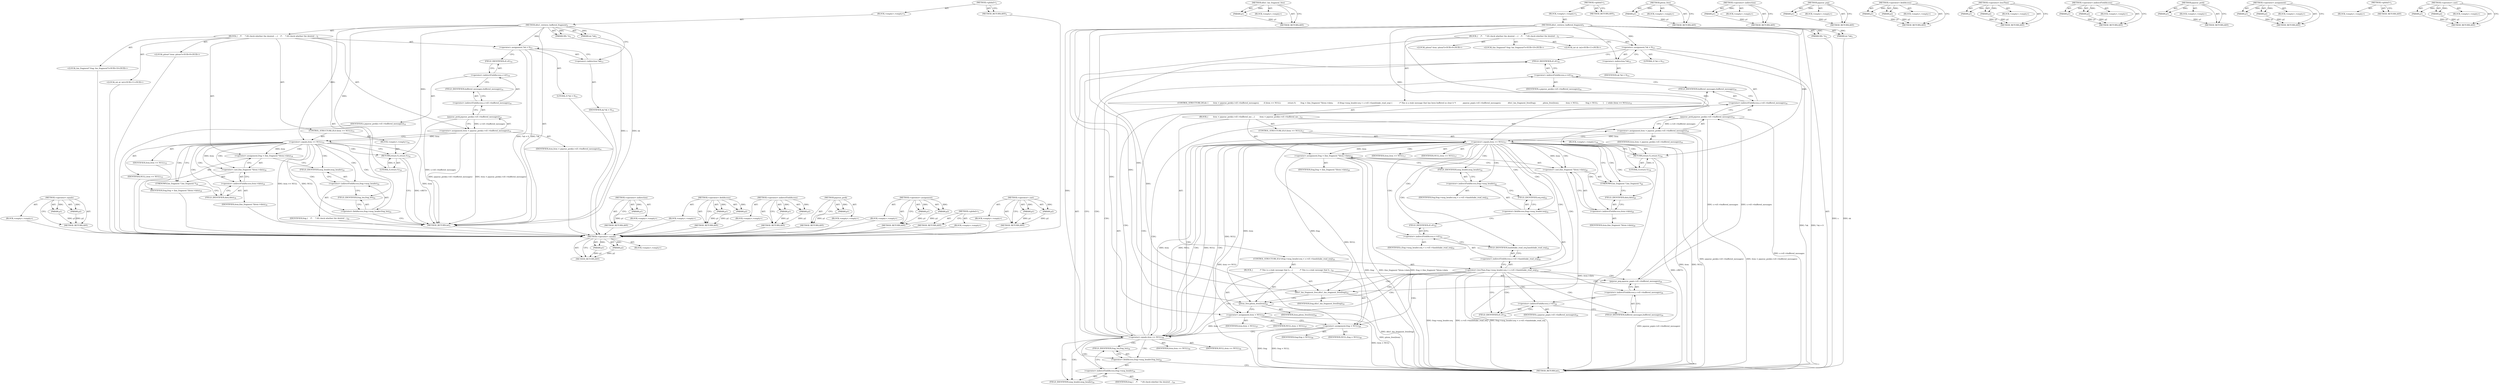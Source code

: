 digraph "&lt;operator&gt;.cast" {
vulnerable_89 [label=<(METHOD,&lt;operator&gt;.equals)>];
vulnerable_90 [label=<(PARAM,p1)>];
vulnerable_91 [label=<(PARAM,p2)>];
vulnerable_92 [label=<(BLOCK,&lt;empty&gt;,&lt;empty&gt;)>];
vulnerable_93 [label=<(METHOD_RETURN,ANY)>];
vulnerable_6 [label=<(METHOD,&lt;global&gt;)<SUB>1</SUB>>];
vulnerable_7 [label=<(BLOCK,&lt;empty&gt;,&lt;empty&gt;)<SUB>1</SUB>>];
vulnerable_8 [label=<(METHOD,dtls1_retrieve_buffered_fragment)<SUB>1</SUB>>];
vulnerable_9 [label=<(PARAM,SSL *s)<SUB>1</SUB>>];
vulnerable_10 [label=<(PARAM,int *ok)<SUB>1</SUB>>];
vulnerable_11 [label=<(BLOCK,{
    /*-
     * (0) check whether the desired ...,{
    /*-
     * (0) check whether the desired ...)<SUB>2</SUB>>];
vulnerable_12 [label="<(LOCAL,pitem* item: pitem*)<SUB>9</SUB>>"];
vulnerable_13 [label="<(LOCAL,hm_fragment* frag: hm_fragment*)<SUB>10</SUB>>"];
vulnerable_14 [label="<(LOCAL,int al: int)<SUB>11</SUB>>"];
vulnerable_15 [label=<(&lt;operator&gt;.assignment,*ok = 0)<SUB>13</SUB>>];
vulnerable_16 [label=<(&lt;operator&gt;.indirection,*ok)<SUB>13</SUB>>];
vulnerable_17 [label=<(IDENTIFIER,ok,*ok = 0)<SUB>13</SUB>>];
vulnerable_18 [label=<(LITERAL,0,*ok = 0)<SUB>13</SUB>>];
vulnerable_19 [label=<(&lt;operator&gt;.assignment,item = pqueue_peek(s-&gt;d1-&gt;buffered_messages))<SUB>14</SUB>>];
vulnerable_20 [label=<(IDENTIFIER,item,item = pqueue_peek(s-&gt;d1-&gt;buffered_messages))<SUB>14</SUB>>];
vulnerable_21 [label=<(pqueue_peek,pqueue_peek(s-&gt;d1-&gt;buffered_messages))<SUB>14</SUB>>];
vulnerable_22 [label=<(&lt;operator&gt;.indirectFieldAccess,s-&gt;d1-&gt;buffered_messages)<SUB>14</SUB>>];
vulnerable_23 [label=<(&lt;operator&gt;.indirectFieldAccess,s-&gt;d1)<SUB>14</SUB>>];
vulnerable_24 [label=<(IDENTIFIER,s,pqueue_peek(s-&gt;d1-&gt;buffered_messages))<SUB>14</SUB>>];
vulnerable_25 [label=<(FIELD_IDENTIFIER,d1,d1)<SUB>14</SUB>>];
vulnerable_26 [label=<(FIELD_IDENTIFIER,buffered_messages,buffered_messages)<SUB>14</SUB>>];
vulnerable_27 [label=<(CONTROL_STRUCTURE,IF,if (item == NULL))<SUB>15</SUB>>];
vulnerable_28 [label=<(&lt;operator&gt;.equals,item == NULL)<SUB>15</SUB>>];
vulnerable_29 [label=<(IDENTIFIER,item,item == NULL)<SUB>15</SUB>>];
vulnerable_30 [label=<(IDENTIFIER,NULL,item == NULL)<SUB>15</SUB>>];
vulnerable_31 [label=<(BLOCK,&lt;empty&gt;,&lt;empty&gt;)<SUB>16</SUB>>];
vulnerable_32 [label=<(RETURN,return 0;,return 0;)<SUB>16</SUB>>];
vulnerable_33 [label=<(LITERAL,0,return 0;)<SUB>16</SUB>>];
vulnerable_34 [label=<(&lt;operator&gt;.assignment,frag = (hm_fragment *)item-&gt;data)<SUB>18</SUB>>];
vulnerable_35 [label=<(IDENTIFIER,frag,frag = (hm_fragment *)item-&gt;data)<SUB>18</SUB>>];
vulnerable_36 [label=<(&lt;operator&gt;.cast,(hm_fragment *)item-&gt;data)<SUB>18</SUB>>];
vulnerable_37 [label=<(UNKNOWN,hm_fragment *,hm_fragment *)<SUB>18</SUB>>];
vulnerable_38 [label=<(&lt;operator&gt;.indirectFieldAccess,item-&gt;data)<SUB>18</SUB>>];
vulnerable_39 [label=<(IDENTIFIER,item,(hm_fragment *)item-&gt;data)<SUB>18</SUB>>];
vulnerable_40 [label=<(FIELD_IDENTIFIER,data,data)<SUB>18</SUB>>];
vulnerable_41 [label=<(&lt;operator&gt;.fieldAccess,frag-&gt;msg_header.frag_len)<SUB>22</SUB>>];
vulnerable_42 [label=<(&lt;operator&gt;.indirectFieldAccess,frag-&gt;msg_header)<SUB>22</SUB>>];
vulnerable_43 [label=<(IDENTIFIER,frag,{
    /*-
     * (0) check whether the desired ...)<SUB>22</SUB>>];
vulnerable_44 [label=<(FIELD_IDENTIFIER,msg_header,msg_header)<SUB>22</SUB>>];
vulnerable_45 [label=<(FIELD_IDENTIFIER,frag_len,frag_len)<SUB>22</SUB>>];
vulnerable_46 [label=<(METHOD_RETURN,int)<SUB>1</SUB>>];
vulnerable_48 [label=<(METHOD_RETURN,ANY)<SUB>1</SUB>>];
vulnerable_76 [label=<(METHOD,&lt;operator&gt;.indirection)>];
vulnerable_77 [label=<(PARAM,p1)>];
vulnerable_78 [label=<(BLOCK,&lt;empty&gt;,&lt;empty&gt;)>];
vulnerable_79 [label=<(METHOD_RETURN,ANY)>];
vulnerable_99 [label=<(METHOD,&lt;operator&gt;.fieldAccess)>];
vulnerable_100 [label=<(PARAM,p1)>];
vulnerable_101 [label=<(PARAM,p2)>];
vulnerable_102 [label=<(BLOCK,&lt;empty&gt;,&lt;empty&gt;)>];
vulnerable_103 [label=<(METHOD_RETURN,ANY)>];
vulnerable_84 [label=<(METHOD,&lt;operator&gt;.indirectFieldAccess)>];
vulnerable_85 [label=<(PARAM,p1)>];
vulnerable_86 [label=<(PARAM,p2)>];
vulnerable_87 [label=<(BLOCK,&lt;empty&gt;,&lt;empty&gt;)>];
vulnerable_88 [label=<(METHOD_RETURN,ANY)>];
vulnerable_80 [label=<(METHOD,pqueue_peek)>];
vulnerable_81 [label=<(PARAM,p1)>];
vulnerable_82 [label=<(BLOCK,&lt;empty&gt;,&lt;empty&gt;)>];
vulnerable_83 [label=<(METHOD_RETURN,ANY)>];
vulnerable_71 [label=<(METHOD,&lt;operator&gt;.assignment)>];
vulnerable_72 [label=<(PARAM,p1)>];
vulnerable_73 [label=<(PARAM,p2)>];
vulnerable_74 [label=<(BLOCK,&lt;empty&gt;,&lt;empty&gt;)>];
vulnerable_75 [label=<(METHOD_RETURN,ANY)>];
vulnerable_65 [label=<(METHOD,&lt;global&gt;)<SUB>1</SUB>>];
vulnerable_66 [label=<(BLOCK,&lt;empty&gt;,&lt;empty&gt;)>];
vulnerable_67 [label=<(METHOD_RETURN,ANY)>];
vulnerable_94 [label=<(METHOD,&lt;operator&gt;.cast)>];
vulnerable_95 [label=<(PARAM,p1)>];
vulnerable_96 [label=<(PARAM,p2)>];
vulnerable_97 [label=<(BLOCK,&lt;empty&gt;,&lt;empty&gt;)>];
vulnerable_98 [label=<(METHOD_RETURN,ANY)>];
fixed_123 [label=<(METHOD,&lt;operator&gt;.equals)>];
fixed_124 [label=<(PARAM,p1)>];
fixed_125 [label=<(PARAM,p2)>];
fixed_126 [label=<(BLOCK,&lt;empty&gt;,&lt;empty&gt;)>];
fixed_127 [label=<(METHOD_RETURN,ANY)>];
fixed_147 [label=<(METHOD,dtls1_hm_fragment_free)>];
fixed_148 [label=<(PARAM,p1)>];
fixed_149 [label=<(BLOCK,&lt;empty&gt;,&lt;empty&gt;)>];
fixed_150 [label=<(METHOD_RETURN,ANY)>];
fixed_6 [label=<(METHOD,&lt;global&gt;)<SUB>1</SUB>>];
fixed_7 [label=<(BLOCK,&lt;empty&gt;,&lt;empty&gt;)<SUB>1</SUB>>];
fixed_8 [label=<(METHOD,dtls1_retrieve_buffered_fragment)<SUB>1</SUB>>];
fixed_9 [label=<(PARAM,SSL *s)<SUB>1</SUB>>];
fixed_10 [label=<(PARAM,int *ok)<SUB>1</SUB>>];
fixed_11 [label=<(BLOCK,{
    /*-
     * (0) check whether the desired ...,{
    /*-
     * (0) check whether the desired ...)<SUB>2</SUB>>];
fixed_12 [label="<(LOCAL,pitem* item: pitem*)<SUB>9</SUB>>"];
fixed_13 [label="<(LOCAL,hm_fragment* frag: hm_fragment*)<SUB>10</SUB>>"];
fixed_14 [label="<(LOCAL,int al: int)<SUB>11</SUB>>"];
fixed_15 [label=<(&lt;operator&gt;.assignment,*ok = 0)<SUB>13</SUB>>];
fixed_16 [label=<(&lt;operator&gt;.indirection,*ok)<SUB>13</SUB>>];
fixed_17 [label=<(IDENTIFIER,ok,*ok = 0)<SUB>13</SUB>>];
fixed_18 [label=<(LITERAL,0,*ok = 0)<SUB>13</SUB>>];
fixed_19 [label=<(CONTROL_STRUCTURE,DO,do {
        item = pqueue_peek(s-&gt;d1-&gt;buffered_messages);
        if (item == NULL)
            return 0;

        frag = (hm_fragment *)item-&gt;data;

        if (frag-&gt;msg_header.seq &lt; s-&gt;d1-&gt;handshake_read_seq) {
            /* This is a stale message that has been buffered so clear it */
            pqueue_pop(s-&gt;d1-&gt;buffered_messages);
            dtls1_hm_fragment_free(frag);
            pitem_free(item);
            item = NULL;
            frag = NULL;
        }
    } while (item == NULL);)<SUB>15</SUB>>];
fixed_20 [label=<(BLOCK,{
        item = pqueue_peek(s-&gt;d1-&gt;buffered_me...,{
        item = pqueue_peek(s-&gt;d1-&gt;buffered_me...)<SUB>15</SUB>>];
fixed_21 [label=<(&lt;operator&gt;.assignment,item = pqueue_peek(s-&gt;d1-&gt;buffered_messages))<SUB>16</SUB>>];
fixed_22 [label=<(IDENTIFIER,item,item = pqueue_peek(s-&gt;d1-&gt;buffered_messages))<SUB>16</SUB>>];
fixed_23 [label=<(pqueue_peek,pqueue_peek(s-&gt;d1-&gt;buffered_messages))<SUB>16</SUB>>];
fixed_24 [label=<(&lt;operator&gt;.indirectFieldAccess,s-&gt;d1-&gt;buffered_messages)<SUB>16</SUB>>];
fixed_25 [label=<(&lt;operator&gt;.indirectFieldAccess,s-&gt;d1)<SUB>16</SUB>>];
fixed_26 [label=<(IDENTIFIER,s,pqueue_peek(s-&gt;d1-&gt;buffered_messages))<SUB>16</SUB>>];
fixed_27 [label=<(FIELD_IDENTIFIER,d1,d1)<SUB>16</SUB>>];
fixed_28 [label=<(FIELD_IDENTIFIER,buffered_messages,buffered_messages)<SUB>16</SUB>>];
fixed_29 [label=<(CONTROL_STRUCTURE,IF,if (item == NULL))<SUB>17</SUB>>];
fixed_30 [label=<(&lt;operator&gt;.equals,item == NULL)<SUB>17</SUB>>];
fixed_31 [label=<(IDENTIFIER,item,item == NULL)<SUB>17</SUB>>];
fixed_32 [label=<(IDENTIFIER,NULL,item == NULL)<SUB>17</SUB>>];
fixed_33 [label=<(BLOCK,&lt;empty&gt;,&lt;empty&gt;)<SUB>18</SUB>>];
fixed_34 [label=<(RETURN,return 0;,return 0;)<SUB>18</SUB>>];
fixed_35 [label=<(LITERAL,0,return 0;)<SUB>18</SUB>>];
fixed_36 [label=<(&lt;operator&gt;.assignment,frag = (hm_fragment *)item-&gt;data)<SUB>20</SUB>>];
fixed_37 [label=<(IDENTIFIER,frag,frag = (hm_fragment *)item-&gt;data)<SUB>20</SUB>>];
fixed_38 [label=<(&lt;operator&gt;.cast,(hm_fragment *)item-&gt;data)<SUB>20</SUB>>];
fixed_39 [label=<(UNKNOWN,hm_fragment *,hm_fragment *)<SUB>20</SUB>>];
fixed_40 [label=<(&lt;operator&gt;.indirectFieldAccess,item-&gt;data)<SUB>20</SUB>>];
fixed_41 [label=<(IDENTIFIER,item,(hm_fragment *)item-&gt;data)<SUB>20</SUB>>];
fixed_42 [label=<(FIELD_IDENTIFIER,data,data)<SUB>20</SUB>>];
fixed_43 [label=<(CONTROL_STRUCTURE,IF,if (frag-&gt;msg_header.seq &lt; s-&gt;d1-&gt;handshake_read_seq))<SUB>22</SUB>>];
fixed_44 [label=<(&lt;operator&gt;.lessThan,frag-&gt;msg_header.seq &lt; s-&gt;d1-&gt;handshake_read_seq)<SUB>22</SUB>>];
fixed_45 [label=<(&lt;operator&gt;.fieldAccess,frag-&gt;msg_header.seq)<SUB>22</SUB>>];
fixed_46 [label=<(&lt;operator&gt;.indirectFieldAccess,frag-&gt;msg_header)<SUB>22</SUB>>];
fixed_47 [label=<(IDENTIFIER,frag,frag-&gt;msg_header.seq &lt; s-&gt;d1-&gt;handshake_read_seq)<SUB>22</SUB>>];
fixed_48 [label=<(FIELD_IDENTIFIER,msg_header,msg_header)<SUB>22</SUB>>];
fixed_49 [label=<(FIELD_IDENTIFIER,seq,seq)<SUB>22</SUB>>];
fixed_50 [label=<(&lt;operator&gt;.indirectFieldAccess,s-&gt;d1-&gt;handshake_read_seq)<SUB>22</SUB>>];
fixed_51 [label=<(&lt;operator&gt;.indirectFieldAccess,s-&gt;d1)<SUB>22</SUB>>];
fixed_52 [label=<(IDENTIFIER,s,frag-&gt;msg_header.seq &lt; s-&gt;d1-&gt;handshake_read_seq)<SUB>22</SUB>>];
fixed_53 [label=<(FIELD_IDENTIFIER,d1,d1)<SUB>22</SUB>>];
fixed_54 [label=<(FIELD_IDENTIFIER,handshake_read_seq,handshake_read_seq)<SUB>22</SUB>>];
fixed_55 [label=<(BLOCK,{
            /* This is a stale message that h...,{
            /* This is a stale message that h...)<SUB>22</SUB>>];
fixed_56 [label=<(pqueue_pop,pqueue_pop(s-&gt;d1-&gt;buffered_messages))<SUB>24</SUB>>];
fixed_57 [label=<(&lt;operator&gt;.indirectFieldAccess,s-&gt;d1-&gt;buffered_messages)<SUB>24</SUB>>];
fixed_58 [label=<(&lt;operator&gt;.indirectFieldAccess,s-&gt;d1)<SUB>24</SUB>>];
fixed_59 [label=<(IDENTIFIER,s,pqueue_pop(s-&gt;d1-&gt;buffered_messages))<SUB>24</SUB>>];
fixed_60 [label=<(FIELD_IDENTIFIER,d1,d1)<SUB>24</SUB>>];
fixed_61 [label=<(FIELD_IDENTIFIER,buffered_messages,buffered_messages)<SUB>24</SUB>>];
fixed_62 [label=<(dtls1_hm_fragment_free,dtls1_hm_fragment_free(frag))<SUB>25</SUB>>];
fixed_63 [label=<(IDENTIFIER,frag,dtls1_hm_fragment_free(frag))<SUB>25</SUB>>];
fixed_64 [label=<(pitem_free,pitem_free(item))<SUB>26</SUB>>];
fixed_65 [label=<(IDENTIFIER,item,pitem_free(item))<SUB>26</SUB>>];
fixed_66 [label=<(&lt;operator&gt;.assignment,item = NULL)<SUB>27</SUB>>];
fixed_67 [label=<(IDENTIFIER,item,item = NULL)<SUB>27</SUB>>];
fixed_68 [label=<(IDENTIFIER,NULL,item = NULL)<SUB>27</SUB>>];
fixed_69 [label=<(&lt;operator&gt;.assignment,frag = NULL)<SUB>28</SUB>>];
fixed_70 [label=<(IDENTIFIER,frag,frag = NULL)<SUB>28</SUB>>];
fixed_71 [label=<(IDENTIFIER,NULL,frag = NULL)<SUB>28</SUB>>];
fixed_72 [label=<(&lt;operator&gt;.equals,item == NULL)<SUB>30</SUB>>];
fixed_73 [label=<(IDENTIFIER,item,item == NULL)<SUB>30</SUB>>];
fixed_74 [label=<(IDENTIFIER,NULL,item == NULL)<SUB>30</SUB>>];
fixed_75 [label=<(&lt;operator&gt;.fieldAccess,frag-&gt;msg_header.frag_len)<SUB>34</SUB>>];
fixed_76 [label=<(&lt;operator&gt;.indirectFieldAccess,frag-&gt;msg_header)<SUB>34</SUB>>];
fixed_77 [label=<(IDENTIFIER,frag,{
    /*-
     * (0) check whether the desired ...)<SUB>34</SUB>>];
fixed_78 [label=<(FIELD_IDENTIFIER,msg_header,msg_header)<SUB>34</SUB>>];
fixed_79 [label=<(FIELD_IDENTIFIER,frag_len,frag_len)<SUB>34</SUB>>];
fixed_80 [label=<(METHOD_RETURN,int)<SUB>1</SUB>>];
fixed_82 [label=<(METHOD_RETURN,ANY)<SUB>1</SUB>>];
fixed_151 [label=<(METHOD,pitem_free)>];
fixed_152 [label=<(PARAM,p1)>];
fixed_153 [label=<(BLOCK,&lt;empty&gt;,&lt;empty&gt;)>];
fixed_154 [label=<(METHOD_RETURN,ANY)>];
fixed_110 [label=<(METHOD,&lt;operator&gt;.indirection)>];
fixed_111 [label=<(PARAM,p1)>];
fixed_112 [label=<(BLOCK,&lt;empty&gt;,&lt;empty&gt;)>];
fixed_113 [label=<(METHOD_RETURN,ANY)>];
fixed_143 [label=<(METHOD,pqueue_pop)>];
fixed_144 [label=<(PARAM,p1)>];
fixed_145 [label=<(BLOCK,&lt;empty&gt;,&lt;empty&gt;)>];
fixed_146 [label=<(METHOD_RETURN,ANY)>];
fixed_138 [label=<(METHOD,&lt;operator&gt;.fieldAccess)>];
fixed_139 [label=<(PARAM,p1)>];
fixed_140 [label=<(PARAM,p2)>];
fixed_141 [label=<(BLOCK,&lt;empty&gt;,&lt;empty&gt;)>];
fixed_142 [label=<(METHOD_RETURN,ANY)>];
fixed_133 [label=<(METHOD,&lt;operator&gt;.lessThan)>];
fixed_134 [label=<(PARAM,p1)>];
fixed_135 [label=<(PARAM,p2)>];
fixed_136 [label=<(BLOCK,&lt;empty&gt;,&lt;empty&gt;)>];
fixed_137 [label=<(METHOD_RETURN,ANY)>];
fixed_118 [label=<(METHOD,&lt;operator&gt;.indirectFieldAccess)>];
fixed_119 [label=<(PARAM,p1)>];
fixed_120 [label=<(PARAM,p2)>];
fixed_121 [label=<(BLOCK,&lt;empty&gt;,&lt;empty&gt;)>];
fixed_122 [label=<(METHOD_RETURN,ANY)>];
fixed_114 [label=<(METHOD,pqueue_peek)>];
fixed_115 [label=<(PARAM,p1)>];
fixed_116 [label=<(BLOCK,&lt;empty&gt;,&lt;empty&gt;)>];
fixed_117 [label=<(METHOD_RETURN,ANY)>];
fixed_105 [label=<(METHOD,&lt;operator&gt;.assignment)>];
fixed_106 [label=<(PARAM,p1)>];
fixed_107 [label=<(PARAM,p2)>];
fixed_108 [label=<(BLOCK,&lt;empty&gt;,&lt;empty&gt;)>];
fixed_109 [label=<(METHOD_RETURN,ANY)>];
fixed_99 [label=<(METHOD,&lt;global&gt;)<SUB>1</SUB>>];
fixed_100 [label=<(BLOCK,&lt;empty&gt;,&lt;empty&gt;)>];
fixed_101 [label=<(METHOD_RETURN,ANY)>];
fixed_128 [label=<(METHOD,&lt;operator&gt;.cast)>];
fixed_129 [label=<(PARAM,p1)>];
fixed_130 [label=<(PARAM,p2)>];
fixed_131 [label=<(BLOCK,&lt;empty&gt;,&lt;empty&gt;)>];
fixed_132 [label=<(METHOD_RETURN,ANY)>];
vulnerable_89 -> vulnerable_90  [key=0, label="AST: "];
vulnerable_89 -> vulnerable_90  [key=1, label="DDG: "];
vulnerable_89 -> vulnerable_92  [key=0, label="AST: "];
vulnerable_89 -> vulnerable_91  [key=0, label="AST: "];
vulnerable_89 -> vulnerable_91  [key=1, label="DDG: "];
vulnerable_89 -> vulnerable_93  [key=0, label="AST: "];
vulnerable_89 -> vulnerable_93  [key=1, label="CFG: "];
vulnerable_90 -> vulnerable_93  [key=0, label="DDG: p1"];
vulnerable_91 -> vulnerable_93  [key=0, label="DDG: p2"];
vulnerable_92 -> fixed_123  [key=0];
vulnerable_93 -> fixed_123  [key=0];
vulnerable_6 -> vulnerable_7  [key=0, label="AST: "];
vulnerable_6 -> vulnerable_48  [key=0, label="AST: "];
vulnerable_6 -> vulnerable_48  [key=1, label="CFG: "];
vulnerable_7 -> vulnerable_8  [key=0, label="AST: "];
vulnerable_8 -> vulnerable_9  [key=0, label="AST: "];
vulnerable_8 -> vulnerable_9  [key=1, label="DDG: "];
vulnerable_8 -> vulnerable_10  [key=0, label="AST: "];
vulnerable_8 -> vulnerable_10  [key=1, label="DDG: "];
vulnerable_8 -> vulnerable_11  [key=0, label="AST: "];
vulnerable_8 -> vulnerable_46  [key=0, label="AST: "];
vulnerable_8 -> vulnerable_16  [key=0, label="CFG: "];
vulnerable_8 -> vulnerable_15  [key=0, label="DDG: "];
vulnerable_8 -> vulnerable_28  [key=0, label="DDG: "];
vulnerable_8 -> vulnerable_32  [key=0, label="DDG: "];
vulnerable_8 -> vulnerable_33  [key=0, label="DDG: "];
vulnerable_9 -> vulnerable_46  [key=0, label="DDG: s"];
vulnerable_10 -> vulnerable_46  [key=0, label="DDG: ok"];
vulnerable_11 -> vulnerable_12  [key=0, label="AST: "];
vulnerable_11 -> vulnerable_13  [key=0, label="AST: "];
vulnerable_11 -> vulnerable_14  [key=0, label="AST: "];
vulnerable_11 -> vulnerable_15  [key=0, label="AST: "];
vulnerable_11 -> vulnerable_19  [key=0, label="AST: "];
vulnerable_11 -> vulnerable_27  [key=0, label="AST: "];
vulnerable_11 -> vulnerable_34  [key=0, label="AST: "];
vulnerable_11 -> vulnerable_41  [key=0, label="AST: "];
vulnerable_12 -> fixed_123  [key=0];
vulnerable_13 -> fixed_123  [key=0];
vulnerable_14 -> fixed_123  [key=0];
vulnerable_15 -> vulnerable_16  [key=0, label="AST: "];
vulnerable_15 -> vulnerable_18  [key=0, label="AST: "];
vulnerable_15 -> vulnerable_25  [key=0, label="CFG: "];
vulnerable_15 -> vulnerable_46  [key=0, label="DDG: *ok"];
vulnerable_15 -> vulnerable_46  [key=1, label="DDG: *ok = 0"];
vulnerable_16 -> vulnerable_17  [key=0, label="AST: "];
vulnerable_16 -> vulnerable_15  [key=0, label="CFG: "];
vulnerable_17 -> fixed_123  [key=0];
vulnerable_18 -> fixed_123  [key=0];
vulnerable_19 -> vulnerable_20  [key=0, label="AST: "];
vulnerable_19 -> vulnerable_21  [key=0, label="AST: "];
vulnerable_19 -> vulnerable_28  [key=0, label="CFG: "];
vulnerable_19 -> vulnerable_28  [key=1, label="DDG: item"];
vulnerable_19 -> vulnerable_46  [key=0, label="DDG: pqueue_peek(s-&gt;d1-&gt;buffered_messages)"];
vulnerable_19 -> vulnerable_46  [key=1, label="DDG: item = pqueue_peek(s-&gt;d1-&gt;buffered_messages)"];
vulnerable_20 -> fixed_123  [key=0];
vulnerable_21 -> vulnerable_22  [key=0, label="AST: "];
vulnerable_21 -> vulnerable_19  [key=0, label="CFG: "];
vulnerable_21 -> vulnerable_19  [key=1, label="DDG: s-&gt;d1-&gt;buffered_messages"];
vulnerable_21 -> vulnerable_46  [key=0, label="DDG: s-&gt;d1-&gt;buffered_messages"];
vulnerable_22 -> vulnerable_23  [key=0, label="AST: "];
vulnerable_22 -> vulnerable_26  [key=0, label="AST: "];
vulnerable_22 -> vulnerable_21  [key=0, label="CFG: "];
vulnerable_23 -> vulnerable_24  [key=0, label="AST: "];
vulnerable_23 -> vulnerable_25  [key=0, label="AST: "];
vulnerable_23 -> vulnerable_26  [key=0, label="CFG: "];
vulnerable_24 -> fixed_123  [key=0];
vulnerable_25 -> vulnerable_23  [key=0, label="CFG: "];
vulnerable_26 -> vulnerable_22  [key=0, label="CFG: "];
vulnerable_27 -> vulnerable_28  [key=0, label="AST: "];
vulnerable_27 -> vulnerable_31  [key=0, label="AST: "];
vulnerable_28 -> vulnerable_29  [key=0, label="AST: "];
vulnerable_28 -> vulnerable_30  [key=0, label="AST: "];
vulnerable_28 -> vulnerable_32  [key=0, label="CFG: "];
vulnerable_28 -> vulnerable_32  [key=1, label="CDG: "];
vulnerable_28 -> vulnerable_37  [key=0, label="CFG: "];
vulnerable_28 -> vulnerable_37  [key=1, label="CDG: "];
vulnerable_28 -> vulnerable_46  [key=0, label="DDG: item"];
vulnerable_28 -> vulnerable_46  [key=1, label="DDG: item == NULL"];
vulnerable_28 -> vulnerable_46  [key=2, label="DDG: NULL"];
vulnerable_28 -> vulnerable_34  [key=0, label="DDG: item"];
vulnerable_28 -> vulnerable_34  [key=1, label="CDG: "];
vulnerable_28 -> vulnerable_36  [key=0, label="DDG: item"];
vulnerable_28 -> vulnerable_36  [key=1, label="CDG: "];
vulnerable_28 -> vulnerable_40  [key=0, label="CDG: "];
vulnerable_28 -> vulnerable_42  [key=0, label="CDG: "];
vulnerable_28 -> vulnerable_44  [key=0, label="CDG: "];
vulnerable_28 -> vulnerable_38  [key=0, label="CDG: "];
vulnerable_28 -> vulnerable_41  [key=0, label="CDG: "];
vulnerable_28 -> vulnerable_45  [key=0, label="CDG: "];
vulnerable_29 -> fixed_123  [key=0];
vulnerable_30 -> fixed_123  [key=0];
vulnerable_31 -> vulnerable_32  [key=0, label="AST: "];
vulnerable_32 -> vulnerable_33  [key=0, label="AST: "];
vulnerable_32 -> vulnerable_46  [key=0, label="CFG: "];
vulnerable_32 -> vulnerable_46  [key=1, label="DDG: &lt;RET&gt;"];
vulnerable_33 -> vulnerable_32  [key=0, label="DDG: 0"];
vulnerable_34 -> vulnerable_35  [key=0, label="AST: "];
vulnerable_34 -> vulnerable_36  [key=0, label="AST: "];
vulnerable_34 -> vulnerable_44  [key=0, label="CFG: "];
vulnerable_35 -> fixed_123  [key=0];
vulnerable_36 -> vulnerable_37  [key=0, label="AST: "];
vulnerable_36 -> vulnerable_38  [key=0, label="AST: "];
vulnerable_36 -> vulnerable_34  [key=0, label="CFG: "];
vulnerable_37 -> vulnerable_40  [key=0, label="CFG: "];
vulnerable_38 -> vulnerable_39  [key=0, label="AST: "];
vulnerable_38 -> vulnerable_40  [key=0, label="AST: "];
vulnerable_38 -> vulnerable_36  [key=0, label="CFG: "];
vulnerable_39 -> fixed_123  [key=0];
vulnerable_40 -> vulnerable_38  [key=0, label="CFG: "];
vulnerable_41 -> vulnerable_42  [key=0, label="AST: "];
vulnerable_41 -> vulnerable_45  [key=0, label="AST: "];
vulnerable_41 -> vulnerable_46  [key=0, label="CFG: "];
vulnerable_42 -> vulnerable_43  [key=0, label="AST: "];
vulnerable_42 -> vulnerable_44  [key=0, label="AST: "];
vulnerable_42 -> vulnerable_45  [key=0, label="CFG: "];
vulnerable_43 -> fixed_123  [key=0];
vulnerable_44 -> vulnerable_42  [key=0, label="CFG: "];
vulnerable_45 -> vulnerable_41  [key=0, label="CFG: "];
vulnerable_46 -> fixed_123  [key=0];
vulnerable_48 -> fixed_123  [key=0];
vulnerable_76 -> vulnerable_77  [key=0, label="AST: "];
vulnerable_76 -> vulnerable_77  [key=1, label="DDG: "];
vulnerable_76 -> vulnerable_78  [key=0, label="AST: "];
vulnerable_76 -> vulnerable_79  [key=0, label="AST: "];
vulnerable_76 -> vulnerable_79  [key=1, label="CFG: "];
vulnerable_77 -> vulnerable_79  [key=0, label="DDG: p1"];
vulnerable_78 -> fixed_123  [key=0];
vulnerable_79 -> fixed_123  [key=0];
vulnerable_99 -> vulnerable_100  [key=0, label="AST: "];
vulnerable_99 -> vulnerable_100  [key=1, label="DDG: "];
vulnerable_99 -> vulnerable_102  [key=0, label="AST: "];
vulnerable_99 -> vulnerable_101  [key=0, label="AST: "];
vulnerable_99 -> vulnerable_101  [key=1, label="DDG: "];
vulnerable_99 -> vulnerable_103  [key=0, label="AST: "];
vulnerable_99 -> vulnerable_103  [key=1, label="CFG: "];
vulnerable_100 -> vulnerable_103  [key=0, label="DDG: p1"];
vulnerable_101 -> vulnerable_103  [key=0, label="DDG: p2"];
vulnerable_102 -> fixed_123  [key=0];
vulnerable_103 -> fixed_123  [key=0];
vulnerable_84 -> vulnerable_85  [key=0, label="AST: "];
vulnerable_84 -> vulnerable_85  [key=1, label="DDG: "];
vulnerable_84 -> vulnerable_87  [key=0, label="AST: "];
vulnerable_84 -> vulnerable_86  [key=0, label="AST: "];
vulnerable_84 -> vulnerable_86  [key=1, label="DDG: "];
vulnerable_84 -> vulnerable_88  [key=0, label="AST: "];
vulnerable_84 -> vulnerable_88  [key=1, label="CFG: "];
vulnerable_85 -> vulnerable_88  [key=0, label="DDG: p1"];
vulnerable_86 -> vulnerable_88  [key=0, label="DDG: p2"];
vulnerable_87 -> fixed_123  [key=0];
vulnerable_88 -> fixed_123  [key=0];
vulnerable_80 -> vulnerable_81  [key=0, label="AST: "];
vulnerable_80 -> vulnerable_81  [key=1, label="DDG: "];
vulnerable_80 -> vulnerable_82  [key=0, label="AST: "];
vulnerable_80 -> vulnerable_83  [key=0, label="AST: "];
vulnerable_80 -> vulnerable_83  [key=1, label="CFG: "];
vulnerable_81 -> vulnerable_83  [key=0, label="DDG: p1"];
vulnerable_82 -> fixed_123  [key=0];
vulnerable_83 -> fixed_123  [key=0];
vulnerable_71 -> vulnerable_72  [key=0, label="AST: "];
vulnerable_71 -> vulnerable_72  [key=1, label="DDG: "];
vulnerable_71 -> vulnerable_74  [key=0, label="AST: "];
vulnerable_71 -> vulnerable_73  [key=0, label="AST: "];
vulnerable_71 -> vulnerable_73  [key=1, label="DDG: "];
vulnerable_71 -> vulnerable_75  [key=0, label="AST: "];
vulnerable_71 -> vulnerable_75  [key=1, label="CFG: "];
vulnerable_72 -> vulnerable_75  [key=0, label="DDG: p1"];
vulnerable_73 -> vulnerable_75  [key=0, label="DDG: p2"];
vulnerable_74 -> fixed_123  [key=0];
vulnerable_75 -> fixed_123  [key=0];
vulnerable_65 -> vulnerable_66  [key=0, label="AST: "];
vulnerable_65 -> vulnerable_67  [key=0, label="AST: "];
vulnerable_65 -> vulnerable_67  [key=1, label="CFG: "];
vulnerable_66 -> fixed_123  [key=0];
vulnerable_67 -> fixed_123  [key=0];
vulnerable_94 -> vulnerable_95  [key=0, label="AST: "];
vulnerable_94 -> vulnerable_95  [key=1, label="DDG: "];
vulnerable_94 -> vulnerable_97  [key=0, label="AST: "];
vulnerable_94 -> vulnerable_96  [key=0, label="AST: "];
vulnerable_94 -> vulnerable_96  [key=1, label="DDG: "];
vulnerable_94 -> vulnerable_98  [key=0, label="AST: "];
vulnerable_94 -> vulnerable_98  [key=1, label="CFG: "];
vulnerable_95 -> vulnerable_98  [key=0, label="DDG: p1"];
vulnerable_96 -> vulnerable_98  [key=0, label="DDG: p2"];
vulnerable_97 -> fixed_123  [key=0];
vulnerable_98 -> fixed_123  [key=0];
fixed_123 -> fixed_124  [key=0, label="AST: "];
fixed_123 -> fixed_124  [key=1, label="DDG: "];
fixed_123 -> fixed_126  [key=0, label="AST: "];
fixed_123 -> fixed_125  [key=0, label="AST: "];
fixed_123 -> fixed_125  [key=1, label="DDG: "];
fixed_123 -> fixed_127  [key=0, label="AST: "];
fixed_123 -> fixed_127  [key=1, label="CFG: "];
fixed_124 -> fixed_127  [key=0, label="DDG: p1"];
fixed_125 -> fixed_127  [key=0, label="DDG: p2"];
fixed_147 -> fixed_148  [key=0, label="AST: "];
fixed_147 -> fixed_148  [key=1, label="DDG: "];
fixed_147 -> fixed_149  [key=0, label="AST: "];
fixed_147 -> fixed_150  [key=0, label="AST: "];
fixed_147 -> fixed_150  [key=1, label="CFG: "];
fixed_148 -> fixed_150  [key=0, label="DDG: p1"];
fixed_6 -> fixed_7  [key=0, label="AST: "];
fixed_6 -> fixed_82  [key=0, label="AST: "];
fixed_6 -> fixed_82  [key=1, label="CFG: "];
fixed_7 -> fixed_8  [key=0, label="AST: "];
fixed_8 -> fixed_9  [key=0, label="AST: "];
fixed_8 -> fixed_9  [key=1, label="DDG: "];
fixed_8 -> fixed_10  [key=0, label="AST: "];
fixed_8 -> fixed_10  [key=1, label="DDG: "];
fixed_8 -> fixed_11  [key=0, label="AST: "];
fixed_8 -> fixed_80  [key=0, label="AST: "];
fixed_8 -> fixed_16  [key=0, label="CFG: "];
fixed_8 -> fixed_15  [key=0, label="DDG: "];
fixed_8 -> fixed_72  [key=0, label="DDG: "];
fixed_8 -> fixed_30  [key=0, label="DDG: "];
fixed_8 -> fixed_34  [key=0, label="DDG: "];
fixed_8 -> fixed_66  [key=0, label="DDG: "];
fixed_8 -> fixed_69  [key=0, label="DDG: "];
fixed_8 -> fixed_35  [key=0, label="DDG: "];
fixed_8 -> fixed_62  [key=0, label="DDG: "];
fixed_8 -> fixed_64  [key=0, label="DDG: "];
fixed_9 -> fixed_80  [key=0, label="DDG: s"];
fixed_10 -> fixed_80  [key=0, label="DDG: ok"];
fixed_11 -> fixed_12  [key=0, label="AST: "];
fixed_11 -> fixed_13  [key=0, label="AST: "];
fixed_11 -> fixed_14  [key=0, label="AST: "];
fixed_11 -> fixed_15  [key=0, label="AST: "];
fixed_11 -> fixed_19  [key=0, label="AST: "];
fixed_11 -> fixed_75  [key=0, label="AST: "];
fixed_15 -> fixed_16  [key=0, label="AST: "];
fixed_15 -> fixed_18  [key=0, label="AST: "];
fixed_15 -> fixed_27  [key=0, label="CFG: "];
fixed_15 -> fixed_80  [key=0, label="DDG: *ok"];
fixed_15 -> fixed_80  [key=1, label="DDG: *ok = 0"];
fixed_16 -> fixed_17  [key=0, label="AST: "];
fixed_16 -> fixed_15  [key=0, label="CFG: "];
fixed_19 -> fixed_20  [key=0, label="AST: "];
fixed_19 -> fixed_72  [key=0, label="AST: "];
fixed_20 -> fixed_21  [key=0, label="AST: "];
fixed_20 -> fixed_29  [key=0, label="AST: "];
fixed_20 -> fixed_36  [key=0, label="AST: "];
fixed_20 -> fixed_43  [key=0, label="AST: "];
fixed_21 -> fixed_22  [key=0, label="AST: "];
fixed_21 -> fixed_23  [key=0, label="AST: "];
fixed_21 -> fixed_30  [key=0, label="CFG: "];
fixed_21 -> fixed_30  [key=1, label="DDG: item"];
fixed_21 -> fixed_80  [key=0, label="DDG: pqueue_peek(s-&gt;d1-&gt;buffered_messages)"];
fixed_21 -> fixed_80  [key=1, label="DDG: item = pqueue_peek(s-&gt;d1-&gt;buffered_messages)"];
fixed_23 -> fixed_24  [key=0, label="AST: "];
fixed_23 -> fixed_21  [key=0, label="CFG: "];
fixed_23 -> fixed_21  [key=1, label="DDG: s-&gt;d1-&gt;buffered_messages"];
fixed_23 -> fixed_80  [key=0, label="DDG: s-&gt;d1-&gt;buffered_messages"];
fixed_23 -> fixed_56  [key=0, label="DDG: s-&gt;d1-&gt;buffered_messages"];
fixed_24 -> fixed_25  [key=0, label="AST: "];
fixed_24 -> fixed_28  [key=0, label="AST: "];
fixed_24 -> fixed_23  [key=0, label="CFG: "];
fixed_25 -> fixed_26  [key=0, label="AST: "];
fixed_25 -> fixed_27  [key=0, label="AST: "];
fixed_25 -> fixed_28  [key=0, label="CFG: "];
fixed_27 -> fixed_25  [key=0, label="CFG: "];
fixed_28 -> fixed_24  [key=0, label="CFG: "];
fixed_29 -> fixed_30  [key=0, label="AST: "];
fixed_29 -> fixed_33  [key=0, label="AST: "];
fixed_30 -> fixed_31  [key=0, label="AST: "];
fixed_30 -> fixed_32  [key=0, label="AST: "];
fixed_30 -> fixed_34  [key=0, label="CFG: "];
fixed_30 -> fixed_34  [key=1, label="CDG: "];
fixed_30 -> fixed_39  [key=0, label="CFG: "];
fixed_30 -> fixed_39  [key=1, label="CDG: "];
fixed_30 -> fixed_80  [key=0, label="DDG: item"];
fixed_30 -> fixed_80  [key=1, label="DDG: NULL"];
fixed_30 -> fixed_80  [key=2, label="DDG: item == NULL"];
fixed_30 -> fixed_36  [key=0, label="DDG: item"];
fixed_30 -> fixed_36  [key=1, label="CDG: "];
fixed_30 -> fixed_72  [key=0, label="DDG: item"];
fixed_30 -> fixed_72  [key=1, label="DDG: NULL"];
fixed_30 -> fixed_72  [key=2, label="CDG: "];
fixed_30 -> fixed_38  [key=0, label="DDG: item"];
fixed_30 -> fixed_38  [key=1, label="CDG: "];
fixed_30 -> fixed_66  [key=0, label="DDG: NULL"];
fixed_30 -> fixed_69  [key=0, label="DDG: NULL"];
fixed_30 -> fixed_64  [key=0, label="DDG: item"];
fixed_30 -> fixed_48  [key=0, label="CDG: "];
fixed_30 -> fixed_49  [key=0, label="CDG: "];
fixed_30 -> fixed_42  [key=0, label="CDG: "];
fixed_30 -> fixed_51  [key=0, label="CDG: "];
fixed_30 -> fixed_46  [key=0, label="CDG: "];
fixed_30 -> fixed_45  [key=0, label="CDG: "];
fixed_30 -> fixed_40  [key=0, label="CDG: "];
fixed_30 -> fixed_50  [key=0, label="CDG: "];
fixed_30 -> fixed_44  [key=0, label="CDG: "];
fixed_30 -> fixed_54  [key=0, label="CDG: "];
fixed_30 -> fixed_53  [key=0, label="CDG: "];
fixed_33 -> fixed_34  [key=0, label="AST: "];
fixed_34 -> fixed_35  [key=0, label="AST: "];
fixed_34 -> fixed_80  [key=0, label="CFG: "];
fixed_34 -> fixed_80  [key=1, label="DDG: &lt;RET&gt;"];
fixed_35 -> fixed_34  [key=0, label="DDG: 0"];
fixed_36 -> fixed_37  [key=0, label="AST: "];
fixed_36 -> fixed_38  [key=0, label="AST: "];
fixed_36 -> fixed_48  [key=0, label="CFG: "];
fixed_36 -> fixed_80  [key=0, label="DDG: frag"];
fixed_36 -> fixed_80  [key=1, label="DDG: (hm_fragment *)item-&gt;data"];
fixed_36 -> fixed_80  [key=2, label="DDG: frag = (hm_fragment *)item-&gt;data"];
fixed_36 -> fixed_62  [key=0, label="DDG: frag"];
fixed_38 -> fixed_39  [key=0, label="AST: "];
fixed_38 -> fixed_40  [key=0, label="AST: "];
fixed_38 -> fixed_36  [key=0, label="CFG: "];
fixed_38 -> fixed_80  [key=0, label="DDG: item-&gt;data"];
fixed_39 -> fixed_42  [key=0, label="CFG: "];
fixed_40 -> fixed_41  [key=0, label="AST: "];
fixed_40 -> fixed_42  [key=0, label="AST: "];
fixed_40 -> fixed_38  [key=0, label="CFG: "];
fixed_42 -> fixed_40  [key=0, label="CFG: "];
fixed_43 -> fixed_44  [key=0, label="AST: "];
fixed_43 -> fixed_55  [key=0, label="AST: "];
fixed_44 -> fixed_45  [key=0, label="AST: "];
fixed_44 -> fixed_50  [key=0, label="AST: "];
fixed_44 -> fixed_72  [key=0, label="CFG: "];
fixed_44 -> fixed_60  [key=0, label="CFG: "];
fixed_44 -> fixed_60  [key=1, label="CDG: "];
fixed_44 -> fixed_80  [key=0, label="DDG: frag-&gt;msg_header.seq"];
fixed_44 -> fixed_80  [key=1, label="DDG: s-&gt;d1-&gt;handshake_read_seq"];
fixed_44 -> fixed_80  [key=2, label="DDG: frag-&gt;msg_header.seq &lt; s-&gt;d1-&gt;handshake_read_seq"];
fixed_44 -> fixed_64  [key=0, label="CDG: "];
fixed_44 -> fixed_57  [key=0, label="CDG: "];
fixed_44 -> fixed_66  [key=0, label="CDG: "];
fixed_44 -> fixed_56  [key=0, label="CDG: "];
fixed_44 -> fixed_69  [key=0, label="CDG: "];
fixed_44 -> fixed_58  [key=0, label="CDG: "];
fixed_44 -> fixed_61  [key=0, label="CDG: "];
fixed_44 -> fixed_62  [key=0, label="CDG: "];
fixed_45 -> fixed_46  [key=0, label="AST: "];
fixed_45 -> fixed_49  [key=0, label="AST: "];
fixed_45 -> fixed_53  [key=0, label="CFG: "];
fixed_46 -> fixed_47  [key=0, label="AST: "];
fixed_46 -> fixed_48  [key=0, label="AST: "];
fixed_46 -> fixed_49  [key=0, label="CFG: "];
fixed_48 -> fixed_46  [key=0, label="CFG: "];
fixed_49 -> fixed_45  [key=0, label="CFG: "];
fixed_50 -> fixed_51  [key=0, label="AST: "];
fixed_50 -> fixed_54  [key=0, label="AST: "];
fixed_50 -> fixed_44  [key=0, label="CFG: "];
fixed_51 -> fixed_52  [key=0, label="AST: "];
fixed_51 -> fixed_53  [key=0, label="AST: "];
fixed_51 -> fixed_54  [key=0, label="CFG: "];
fixed_53 -> fixed_51  [key=0, label="CFG: "];
fixed_54 -> fixed_50  [key=0, label="CFG: "];
fixed_55 -> fixed_56  [key=0, label="AST: "];
fixed_55 -> fixed_62  [key=0, label="AST: "];
fixed_55 -> fixed_64  [key=0, label="AST: "];
fixed_55 -> fixed_66  [key=0, label="AST: "];
fixed_55 -> fixed_69  [key=0, label="AST: "];
fixed_56 -> fixed_57  [key=0, label="AST: "];
fixed_56 -> fixed_62  [key=0, label="CFG: "];
fixed_56 -> fixed_80  [key=0, label="DDG: pqueue_pop(s-&gt;d1-&gt;buffered_messages)"];
fixed_56 -> fixed_23  [key=0, label="DDG: s-&gt;d1-&gt;buffered_messages"];
fixed_57 -> fixed_58  [key=0, label="AST: "];
fixed_57 -> fixed_61  [key=0, label="AST: "];
fixed_57 -> fixed_56  [key=0, label="CFG: "];
fixed_58 -> fixed_59  [key=0, label="AST: "];
fixed_58 -> fixed_60  [key=0, label="AST: "];
fixed_58 -> fixed_61  [key=0, label="CFG: "];
fixed_60 -> fixed_58  [key=0, label="CFG: "];
fixed_61 -> fixed_57  [key=0, label="CFG: "];
fixed_62 -> fixed_63  [key=0, label="AST: "];
fixed_62 -> fixed_64  [key=0, label="CFG: "];
fixed_62 -> fixed_80  [key=0, label="DDG: dtls1_hm_fragment_free(frag)"];
fixed_64 -> fixed_65  [key=0, label="AST: "];
fixed_64 -> fixed_66  [key=0, label="CFG: "];
fixed_64 -> fixed_80  [key=0, label="DDG: pitem_free(item)"];
fixed_66 -> fixed_67  [key=0, label="AST: "];
fixed_66 -> fixed_68  [key=0, label="AST: "];
fixed_66 -> fixed_69  [key=0, label="CFG: "];
fixed_66 -> fixed_80  [key=0, label="DDG: item = NULL"];
fixed_66 -> fixed_72  [key=0, label="DDG: item"];
fixed_69 -> fixed_70  [key=0, label="AST: "];
fixed_69 -> fixed_71  [key=0, label="AST: "];
fixed_69 -> fixed_72  [key=0, label="CFG: "];
fixed_69 -> fixed_80  [key=0, label="DDG: frag"];
fixed_69 -> fixed_80  [key=1, label="DDG: frag = NULL"];
fixed_72 -> fixed_73  [key=0, label="AST: "];
fixed_72 -> fixed_74  [key=0, label="AST: "];
fixed_72 -> fixed_27  [key=0, label="CFG: "];
fixed_72 -> fixed_27  [key=1, label="CDG: "];
fixed_72 -> fixed_78  [key=0, label="CFG: "];
fixed_72 -> fixed_78  [key=1, label="CDG: "];
fixed_72 -> fixed_30  [key=0, label="DDG: NULL"];
fixed_72 -> fixed_30  [key=1, label="CDG: "];
fixed_72 -> fixed_21  [key=0, label="CDG: "];
fixed_72 -> fixed_28  [key=0, label="CDG: "];
fixed_72 -> fixed_75  [key=0, label="CDG: "];
fixed_72 -> fixed_25  [key=0, label="CDG: "];
fixed_72 -> fixed_76  [key=0, label="CDG: "];
fixed_72 -> fixed_79  [key=0, label="CDG: "];
fixed_72 -> fixed_24  [key=0, label="CDG: "];
fixed_72 -> fixed_23  [key=0, label="CDG: "];
fixed_75 -> fixed_76  [key=0, label="AST: "];
fixed_75 -> fixed_79  [key=0, label="AST: "];
fixed_75 -> fixed_80  [key=0, label="CFG: "];
fixed_76 -> fixed_77  [key=0, label="AST: "];
fixed_76 -> fixed_78  [key=0, label="AST: "];
fixed_76 -> fixed_79  [key=0, label="CFG: "];
fixed_78 -> fixed_76  [key=0, label="CFG: "];
fixed_79 -> fixed_75  [key=0, label="CFG: "];
fixed_151 -> fixed_152  [key=0, label="AST: "];
fixed_151 -> fixed_152  [key=1, label="DDG: "];
fixed_151 -> fixed_153  [key=0, label="AST: "];
fixed_151 -> fixed_154  [key=0, label="AST: "];
fixed_151 -> fixed_154  [key=1, label="CFG: "];
fixed_152 -> fixed_154  [key=0, label="DDG: p1"];
fixed_110 -> fixed_111  [key=0, label="AST: "];
fixed_110 -> fixed_111  [key=1, label="DDG: "];
fixed_110 -> fixed_112  [key=0, label="AST: "];
fixed_110 -> fixed_113  [key=0, label="AST: "];
fixed_110 -> fixed_113  [key=1, label="CFG: "];
fixed_111 -> fixed_113  [key=0, label="DDG: p1"];
fixed_143 -> fixed_144  [key=0, label="AST: "];
fixed_143 -> fixed_144  [key=1, label="DDG: "];
fixed_143 -> fixed_145  [key=0, label="AST: "];
fixed_143 -> fixed_146  [key=0, label="AST: "];
fixed_143 -> fixed_146  [key=1, label="CFG: "];
fixed_144 -> fixed_146  [key=0, label="DDG: p1"];
fixed_138 -> fixed_139  [key=0, label="AST: "];
fixed_138 -> fixed_139  [key=1, label="DDG: "];
fixed_138 -> fixed_141  [key=0, label="AST: "];
fixed_138 -> fixed_140  [key=0, label="AST: "];
fixed_138 -> fixed_140  [key=1, label="DDG: "];
fixed_138 -> fixed_142  [key=0, label="AST: "];
fixed_138 -> fixed_142  [key=1, label="CFG: "];
fixed_139 -> fixed_142  [key=0, label="DDG: p1"];
fixed_140 -> fixed_142  [key=0, label="DDG: p2"];
fixed_133 -> fixed_134  [key=0, label="AST: "];
fixed_133 -> fixed_134  [key=1, label="DDG: "];
fixed_133 -> fixed_136  [key=0, label="AST: "];
fixed_133 -> fixed_135  [key=0, label="AST: "];
fixed_133 -> fixed_135  [key=1, label="DDG: "];
fixed_133 -> fixed_137  [key=0, label="AST: "];
fixed_133 -> fixed_137  [key=1, label="CFG: "];
fixed_134 -> fixed_137  [key=0, label="DDG: p1"];
fixed_135 -> fixed_137  [key=0, label="DDG: p2"];
fixed_118 -> fixed_119  [key=0, label="AST: "];
fixed_118 -> fixed_119  [key=1, label="DDG: "];
fixed_118 -> fixed_121  [key=0, label="AST: "];
fixed_118 -> fixed_120  [key=0, label="AST: "];
fixed_118 -> fixed_120  [key=1, label="DDG: "];
fixed_118 -> fixed_122  [key=0, label="AST: "];
fixed_118 -> fixed_122  [key=1, label="CFG: "];
fixed_119 -> fixed_122  [key=0, label="DDG: p1"];
fixed_120 -> fixed_122  [key=0, label="DDG: p2"];
fixed_114 -> fixed_115  [key=0, label="AST: "];
fixed_114 -> fixed_115  [key=1, label="DDG: "];
fixed_114 -> fixed_116  [key=0, label="AST: "];
fixed_114 -> fixed_117  [key=0, label="AST: "];
fixed_114 -> fixed_117  [key=1, label="CFG: "];
fixed_115 -> fixed_117  [key=0, label="DDG: p1"];
fixed_105 -> fixed_106  [key=0, label="AST: "];
fixed_105 -> fixed_106  [key=1, label="DDG: "];
fixed_105 -> fixed_108  [key=0, label="AST: "];
fixed_105 -> fixed_107  [key=0, label="AST: "];
fixed_105 -> fixed_107  [key=1, label="DDG: "];
fixed_105 -> fixed_109  [key=0, label="AST: "];
fixed_105 -> fixed_109  [key=1, label="CFG: "];
fixed_106 -> fixed_109  [key=0, label="DDG: p1"];
fixed_107 -> fixed_109  [key=0, label="DDG: p2"];
fixed_99 -> fixed_100  [key=0, label="AST: "];
fixed_99 -> fixed_101  [key=0, label="AST: "];
fixed_99 -> fixed_101  [key=1, label="CFG: "];
fixed_128 -> fixed_129  [key=0, label="AST: "];
fixed_128 -> fixed_129  [key=1, label="DDG: "];
fixed_128 -> fixed_131  [key=0, label="AST: "];
fixed_128 -> fixed_130  [key=0, label="AST: "];
fixed_128 -> fixed_130  [key=1, label="DDG: "];
fixed_128 -> fixed_132  [key=0, label="AST: "];
fixed_128 -> fixed_132  [key=1, label="CFG: "];
fixed_129 -> fixed_132  [key=0, label="DDG: p1"];
fixed_130 -> fixed_132  [key=0, label="DDG: p2"];
}
